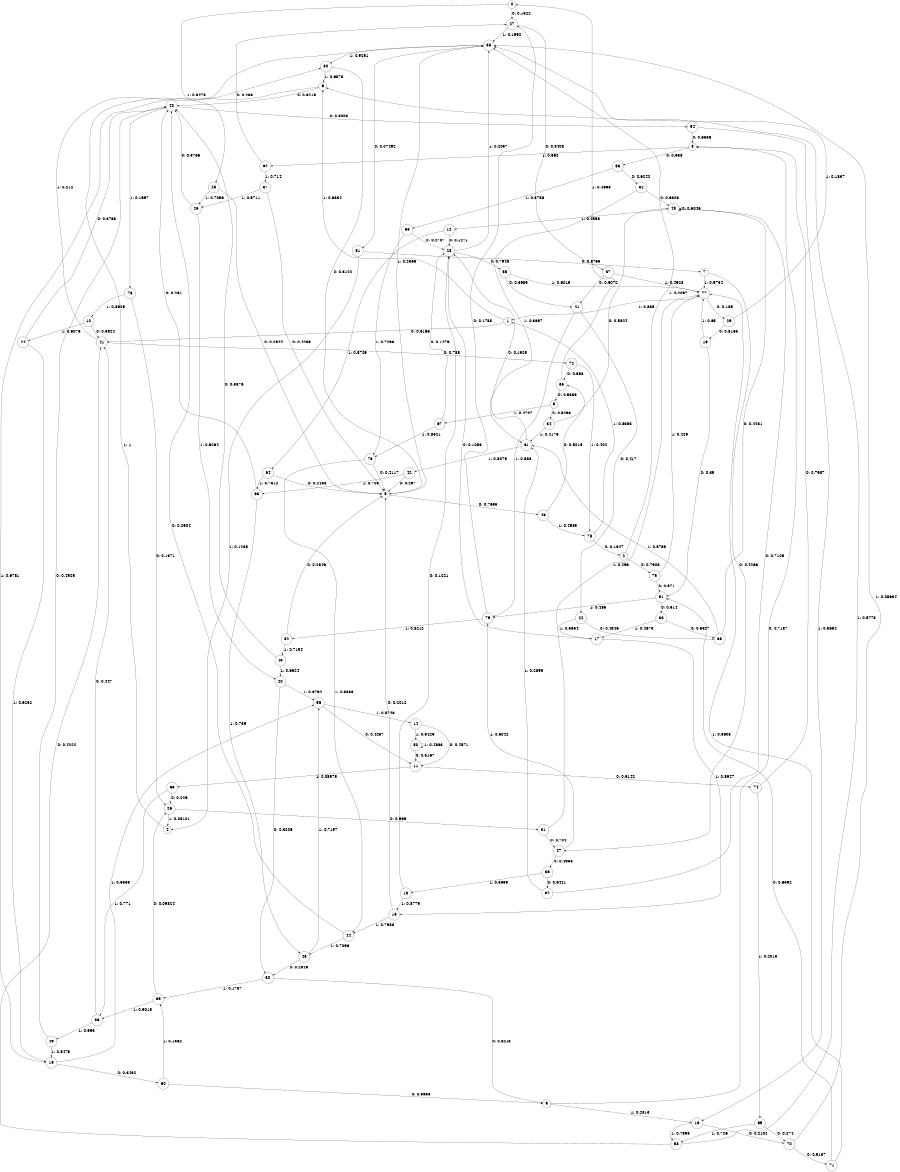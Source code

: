 digraph "ch35faceL8" {
size = "6,8.5";
ratio = "fill";
node [shape = circle];
node [fontsize = 24];
edge [fontsize = 24];
0 -> 27 [label = "0: 0.1522   "];
0 -> 23 [label = "1: 0.8478   "];
1 -> 41 [label = "0: 0.3166   "];
1 -> 6 [label = "1: 0.6834   "];
2 -> 75 [label = "0: 0.7903   "];
2 -> 38 [label = "1: 0.2097   "];
3 -> 34 [label = "0: 0.5293   "];
3 -> 67 [label = "1: 0.4707   "];
4 -> 80 [label = "1: 1        "];
5 -> 46 [label = "0: 0.7635   "];
5 -> 38 [label = "1: 0.2365   "];
6 -> 40 [label = "0: 0.3219   "];
6 -> 18 [label = "1: 0.6781   "];
7 -> 47 [label = "0: 0.4266   "];
7 -> 77 [label = "1: 0.5734   "];
8 -> 53 [label = "0: 0.638    "];
8 -> 62 [label = "1: 0.362    "];
9 -> 8 [label = "0: 0.7187   "];
9 -> 16 [label = "1: 0.2813   "];
10 -> 41 [label = "0: 0.3924   "];
10 -> 24 [label = "1: 0.6076   "];
11 -> 74 [label = "0: 0.9142   "];
11 -> 66 [label = "1: 0.08579  "];
12 -> 28 [label = "0: 0.1271   "];
12 -> 64 [label = "1: 0.8729   "];
13 -> 28 [label = "0: 0.1221   "];
13 -> 15 [label = "1: 0.8779   "];
14 -> 11 [label = "0: 0.4571   "];
14 -> 50 [label = "1: 0.5429   "];
15 -> 5 [label = "0: 0.2012   "];
15 -> 44 [label = "1: 0.7988   "];
16 -> 70 [label = "0: 0.2102   "];
16 -> 58 [label = "1: 0.7898   "];
17 -> 28 [label = "0: 0.1053   "];
17 -> 15 [label = "1: 0.8947   "];
18 -> 60 [label = "0: 0.3432   "];
18 -> 56 [label = "1: 0.6568   "];
19 -> 51 [label = "0: 0.35     "];
19 -> 77 [label = "1: 0.65     "];
20 -> 30 [label = "0: 0.3206   "];
20 -> 56 [label = "1: 0.6794   "];
21 -> 22 [label = "0: 0.417    "];
21 -> 79 [label = "1: 0.583    "];
22 -> 68 [label = "0: 0.4346   "];
22 -> 17 [label = "1: 0.5654   "];
23 -> 5 [label = "0: 0.2944   "];
23 -> 25 [label = "1: 0.7056   "];
24 -> 40 [label = "0: 0.3768   "];
24 -> 18 [label = "1: 0.6232   "];
25 -> 40 [label = "0: 0.3736   "];
25 -> 20 [label = "1: 0.6264   "];
26 -> 31 [label = "0: 0.969    "];
26 -> 4 [label = "1: 0.03101  "];
27 -> 37 [label = "0: 0.8408   "];
27 -> 38 [label = "1: 0.1592   "];
28 -> 55 [label = "0: 0.7943   "];
28 -> 38 [label = "1: 0.2057   "];
29 -> 19 [label = "0: 0.8163   "];
29 -> 38 [label = "1: 0.1837   "];
30 -> 9 [label = "0: 0.8213   "];
30 -> 39 [label = "1: 0.1787   "];
31 -> 47 [label = "0: 0.704    "];
31 -> 77 [label = "1: 0.296    "];
32 -> 48 [label = "0: 0.7105   "];
32 -> 61 [label = "1: 0.2895   "];
33 -> 68 [label = "0: 0.5327   "];
33 -> 17 [label = "1: 0.4673   "];
34 -> 48 [label = "0: 0.5824   "];
34 -> 61 [label = "1: 0.4176   "];
35 -> 3 [label = "0: 0.5335   "];
35 -> 0 [label = "1: 0.4665   "];
36 -> 32 [label = "0: 0.6441   "];
36 -> 13 [label = "1: 0.3559   "];
37 -> 21 [label = "0: 0.5072   "];
37 -> 77 [label = "1: 0.4928   "];
38 -> 81 [label = "0: 0.07492  "];
38 -> 80 [label = "1: 0.9251   "];
39 -> 26 [label = "0: 0.09824  "];
39 -> 59 [label = "1: 0.9018   "];
40 -> 54 [label = "0: 0.8003   "];
40 -> 73 [label = "1: 0.1997   "];
41 -> 72 [label = "0: 0.788    "];
41 -> 38 [label = "1: 0.212    "];
42 -> 5 [label = "0: 0.297    "];
42 -> 63 [label = "1: 0.703    "];
43 -> 30 [label = "0: 0.2843   "];
43 -> 56 [label = "1: 0.7157   "];
44 -> 40 [label = "0: 0.2904   "];
44 -> 43 [label = "1: 0.7096   "];
45 -> 40 [label = "0: 0.3376   "];
45 -> 20 [label = "1: 0.6624   "];
46 -> 35 [label = "0: 0.5015   "];
46 -> 78 [label = "1: 0.4985   "];
47 -> 36 [label = "0: 0.4958   "];
47 -> 79 [label = "1: 0.5042   "];
48 -> 48 [label = "0: 0.5045   "];
48 -> 12 [label = "1: 0.4955   "];
49 -> 40 [label = "0: 0.4525   "];
49 -> 18 [label = "1: 0.5475   "];
50 -> 11 [label = "0: 0.5167   "];
50 -> 50 [label = "1: 0.4833   "];
51 -> 33 [label = "0: 0.514    "];
51 -> 79 [label = "1: 0.486    "];
52 -> 48 [label = "0: 0.6303   "];
52 -> 61 [label = "1: 0.3697   "];
53 -> 52 [label = "0: 0.6242   "];
53 -> 65 [label = "1: 0.3758   "];
54 -> 8 [label = "0: 0.6336   "];
54 -> 16 [label = "1: 0.3664   "];
55 -> 21 [label = "0: 0.3985   "];
55 -> 77 [label = "1: 0.6015   "];
56 -> 11 [label = "0: 0.4257   "];
56 -> 14 [label = "1: 0.5743   "];
57 -> 5 [label = "0: 0.4289   "];
57 -> 25 [label = "1: 0.5711   "];
58 -> 41 [label = "0: 0.4222   "];
58 -> 6 [label = "1: 0.5778   "];
59 -> 41 [label = "0: 0.447    "];
59 -> 49 [label = "1: 0.553    "];
60 -> 9 [label = "0: 0.8638   "];
60 -> 39 [label = "1: 0.1362   "];
61 -> 28 [label = "0: 0.1925   "];
61 -> 42 [label = "1: 0.8075   "];
62 -> 27 [label = "0: 0.286    "];
62 -> 57 [label = "1: 0.714    "];
63 -> 40 [label = "0: 0.261    "];
63 -> 43 [label = "1: 0.739    "];
64 -> 5 [label = "0: 0.2488   "];
64 -> 63 [label = "1: 0.7512   "];
65 -> 28 [label = "0: 0.2707   "];
65 -> 76 [label = "1: 0.7293   "];
66 -> 26 [label = "0: 0.229    "];
66 -> 59 [label = "1: 0.771    "];
67 -> 28 [label = "0: 0.1479   "];
67 -> 76 [label = "1: 0.8521   "];
68 -> 48 [label = "0: 0.4231   "];
68 -> 61 [label = "1: 0.5769   "];
69 -> 70 [label = "0: 0.274    "];
69 -> 58 [label = "1: 0.726    "];
70 -> 71 [label = "0: 0.9137   "];
70 -> 38 [label = "1: 0.08634  "];
71 -> 51 [label = "0: 0.6392   "];
71 -> 77 [label = "1: 0.3608   "];
72 -> 35 [label = "0: 0.598    "];
72 -> 78 [label = "1: 0.402    "];
73 -> 26 [label = "0: 0.1371   "];
73 -> 10 [label = "1: 0.8629   "];
74 -> 8 [label = "0: 0.7987   "];
74 -> 69 [label = "1: 0.2013   "];
75 -> 51 [label = "0: 0.571    "];
75 -> 77 [label = "1: 0.429    "];
76 -> 5 [label = "0: 0.4117   "];
76 -> 44 [label = "1: 0.5883   "];
77 -> 29 [label = "0: 0.165    "];
77 -> 1 [label = "1: 0.835    "];
78 -> 2 [label = "0: 0.1647   "];
78 -> 1 [label = "1: 0.8353   "];
79 -> 27 [label = "0: 0.1788   "];
79 -> 82 [label = "1: 0.8212   "];
80 -> 5 [label = "0: 0.3122   "];
80 -> 6 [label = "1: 0.6878   "];
81 -> 7 [label = "0: 0.8765   "];
81 -> 4 [label = "1: 0.1235   "];
82 -> 5 [label = "0: 0.2846   "];
82 -> 45 [label = "1: 0.7154   "];
}